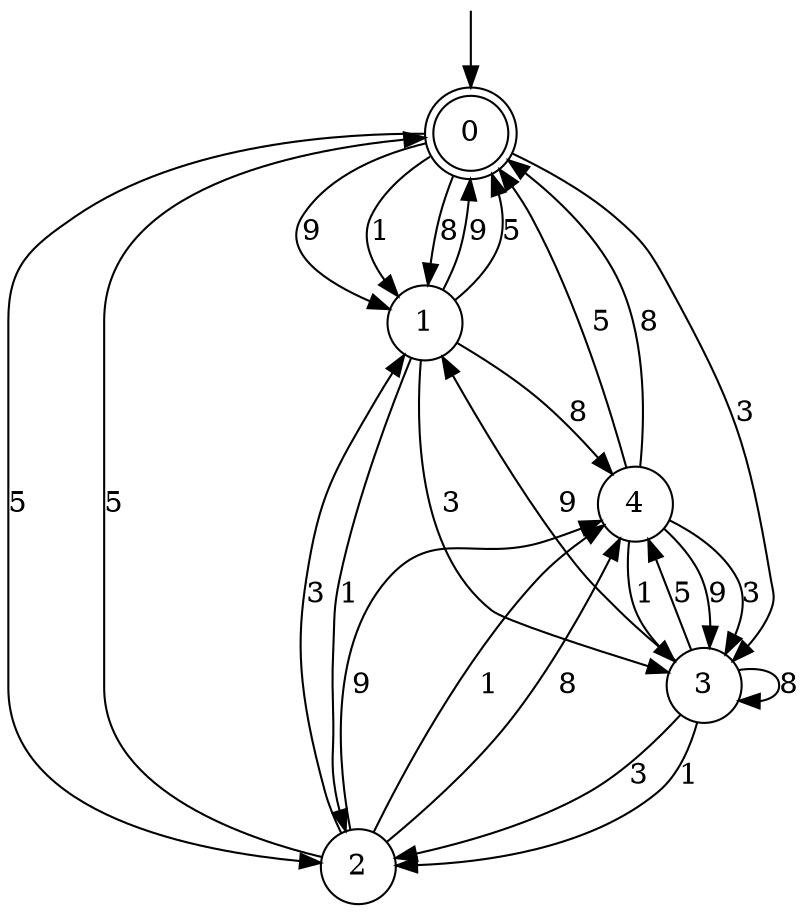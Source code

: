 digraph g {

	s0 [shape="doublecircle" label="0"];
	s1 [shape="circle" label="1"];
	s2 [shape="circle" label="2"];
	s3 [shape="circle" label="3"];
	s4 [shape="circle" label="4"];
	s0 -> s1 [label="9"];
	s0 -> s2 [label="5"];
	s0 -> s1 [label="1"];
	s0 -> s1 [label="8"];
	s0 -> s3 [label="3"];
	s1 -> s0 [label="9"];
	s1 -> s0 [label="5"];
	s1 -> s2 [label="1"];
	s1 -> s4 [label="8"];
	s1 -> s3 [label="3"];
	s2 -> s4 [label="9"];
	s2 -> s0 [label="5"];
	s2 -> s4 [label="1"];
	s2 -> s4 [label="8"];
	s2 -> s1 [label="3"];
	s3 -> s1 [label="9"];
	s3 -> s4 [label="5"];
	s3 -> s2 [label="1"];
	s3 -> s3 [label="8"];
	s3 -> s2 [label="3"];
	s4 -> s3 [label="9"];
	s4 -> s0 [label="5"];
	s4 -> s3 [label="1"];
	s4 -> s0 [label="8"];
	s4 -> s3 [label="3"];

__start0 [label="" shape="none" width="0" height="0"];
__start0 -> s0;

}
